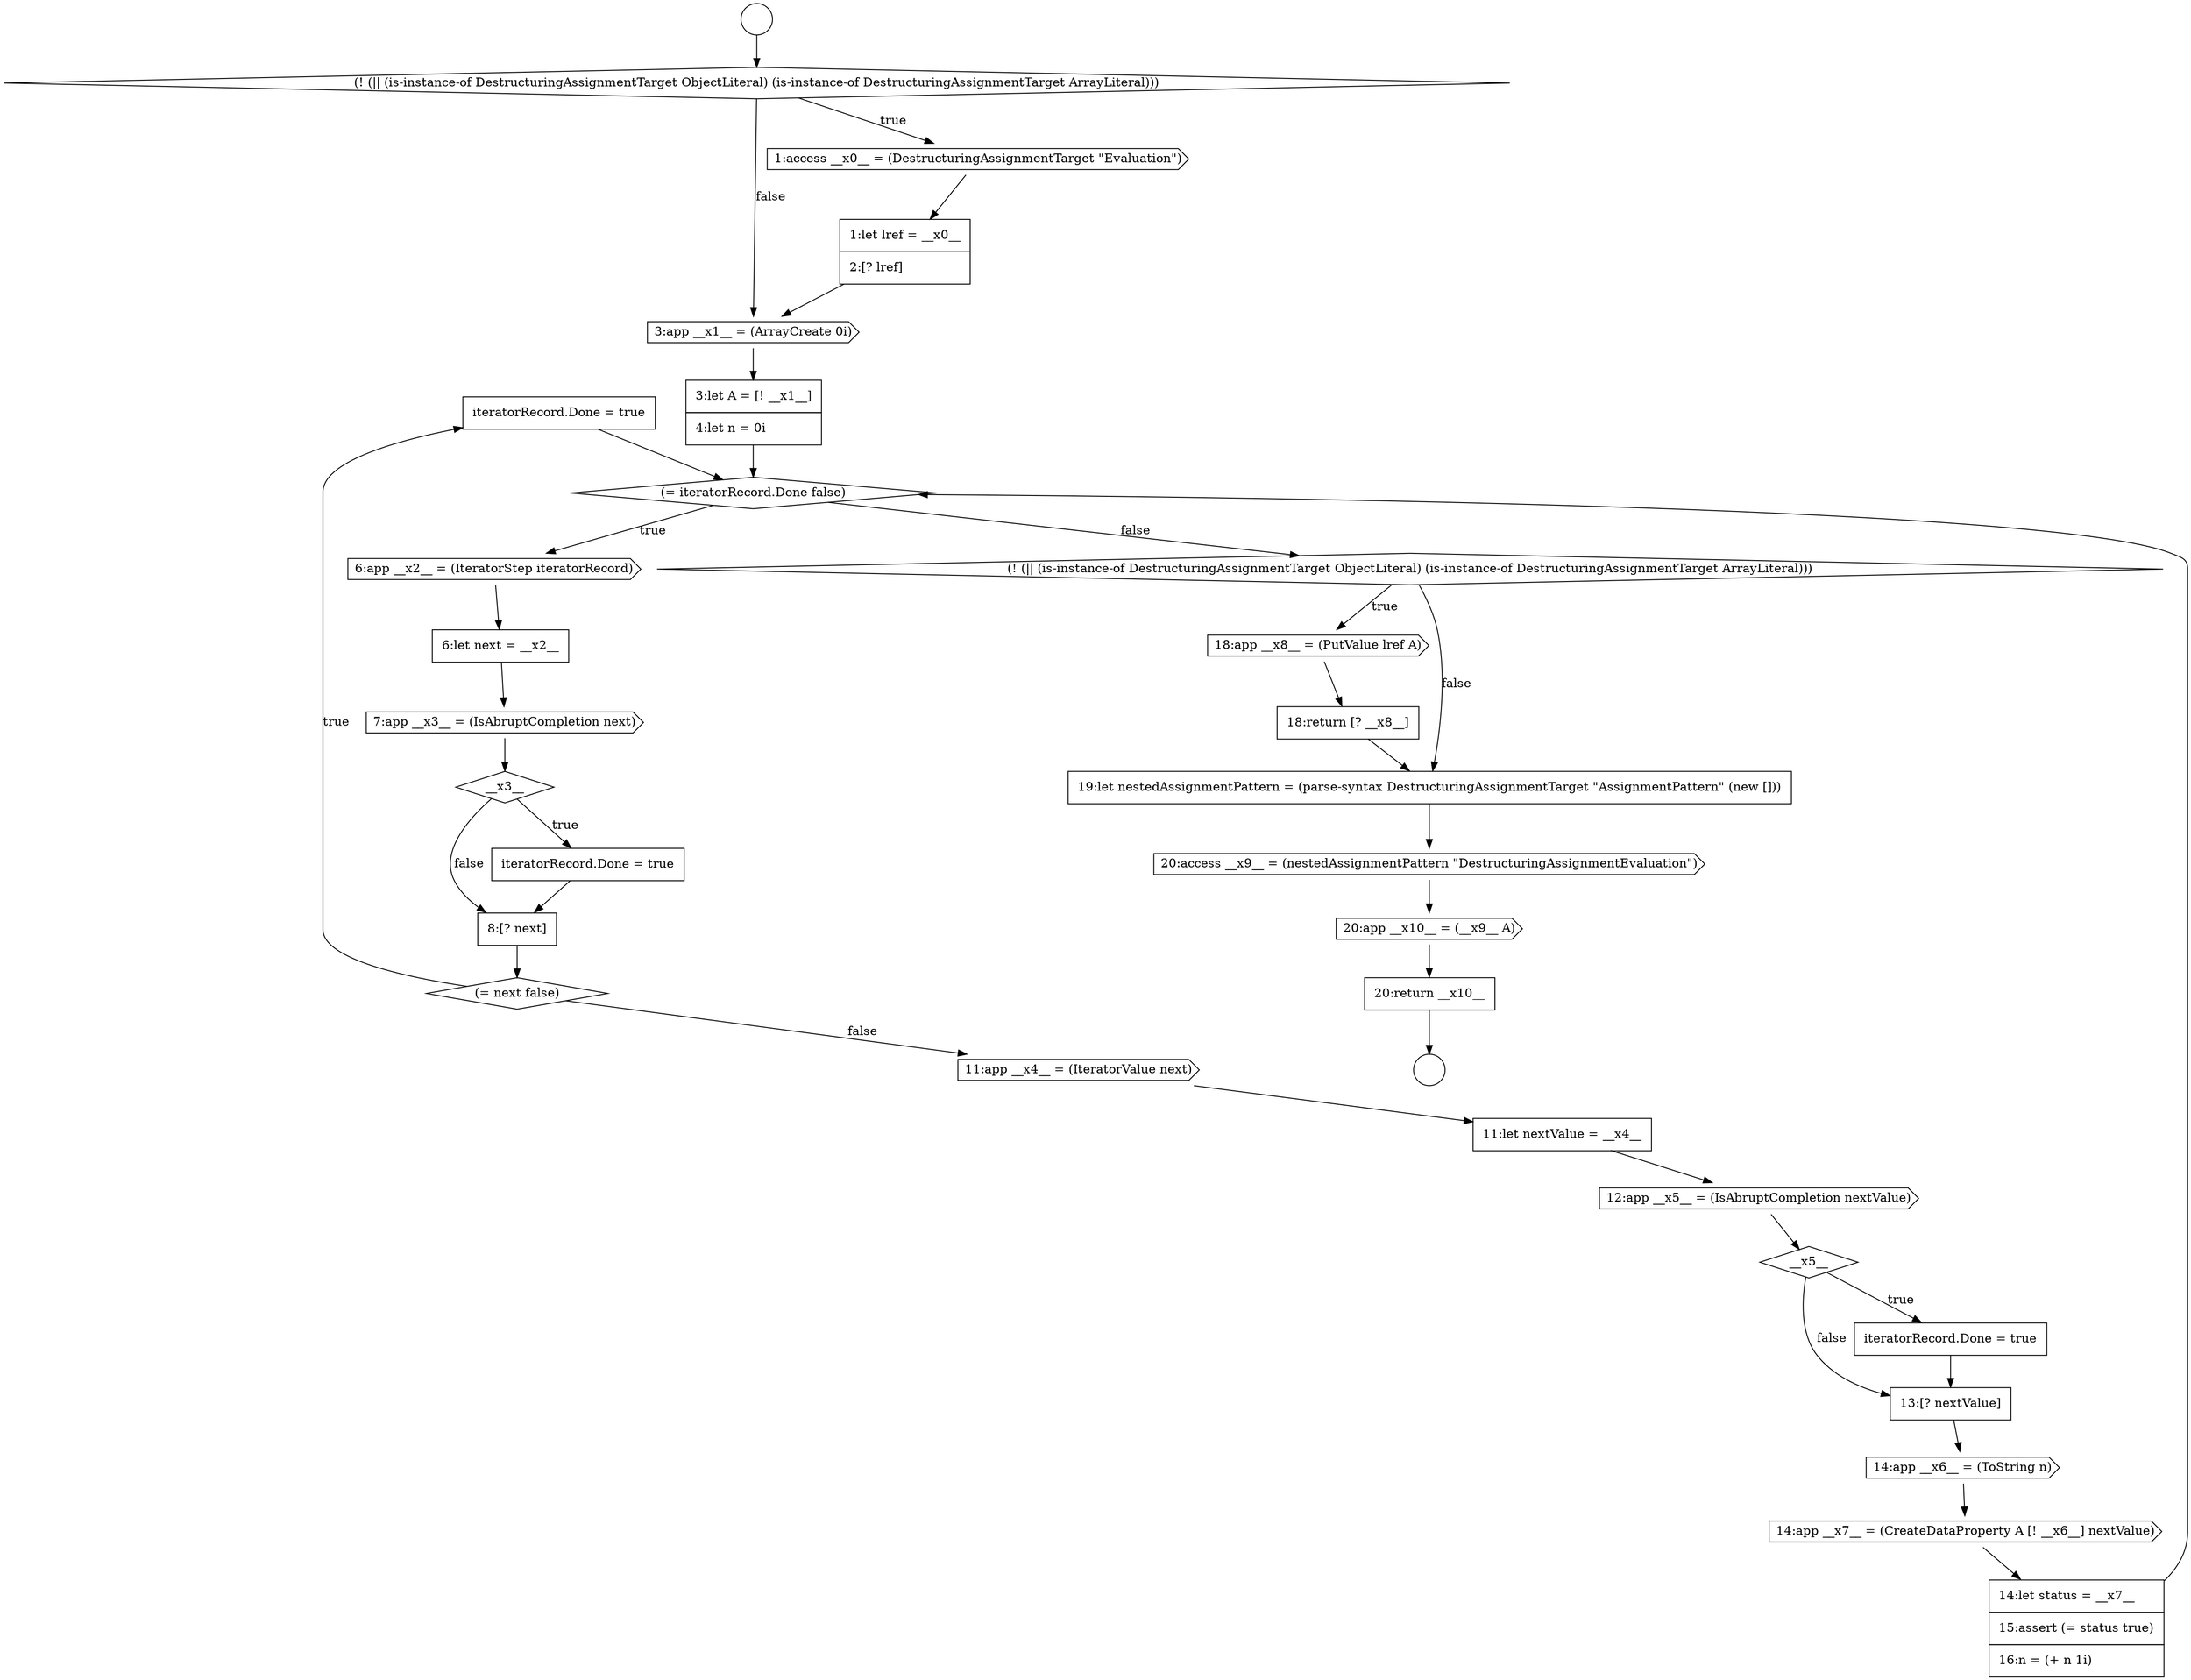 digraph {
  node5383 [shape=none, margin=0, label=<<font color="black">
    <table border="0" cellborder="1" cellspacing="0" cellpadding="10">
      <tr><td align="left">iteratorRecord.Done = true</td></tr>
    </table>
  </font>> color="black" fillcolor="white" style=filled]
  node5393 [shape=diamond, label=<<font color="black">(! (|| (is-instance-of DestructuringAssignmentTarget ObjectLiteral) (is-instance-of DestructuringAssignmentTarget ArrayLiteral)))</font>> color="black" fillcolor="white" style=filled]
  node5397 [shape=cds, label=<<font color="black">20:access __x9__ = (nestedAssignmentPattern &quot;DestructuringAssignmentEvaluation&quot;)</font>> color="black" fillcolor="white" style=filled]
  node5396 [shape=none, margin=0, label=<<font color="black">
    <table border="0" cellborder="1" cellspacing="0" cellpadding="10">
      <tr><td align="left">19:let nestedAssignmentPattern = (parse-syntax DestructuringAssignmentTarget &quot;AssignmentPattern&quot; (new []))</td></tr>
    </table>
  </font>> color="black" fillcolor="white" style=filled]
  node5391 [shape=cds, label=<<font color="black">14:app __x7__ = (CreateDataProperty A [! __x6__] nextValue)</font>> color="black" fillcolor="white" style=filled]
  node5373 [shape=cds, label=<<font color="black">3:app __x1__ = (ArrayCreate 0i)</font>> color="black" fillcolor="white" style=filled]
  node5387 [shape=diamond, label=<<font color="black">__x5__</font>> color="black" fillcolor="white" style=filled]
  node5395 [shape=none, margin=0, label=<<font color="black">
    <table border="0" cellborder="1" cellspacing="0" cellpadding="10">
      <tr><td align="left">18:return [? __x8__]</td></tr>
    </table>
  </font>> color="black" fillcolor="white" style=filled]
  node5381 [shape=none, margin=0, label=<<font color="black">
    <table border="0" cellborder="1" cellspacing="0" cellpadding="10">
      <tr><td align="left">8:[? next]</td></tr>
    </table>
  </font>> color="black" fillcolor="white" style=filled]
  node5392 [shape=none, margin=0, label=<<font color="black">
    <table border="0" cellborder="1" cellspacing="0" cellpadding="10">
      <tr><td align="left">14:let status = __x7__</td></tr>
      <tr><td align="left">15:assert (= status true)</td></tr>
      <tr><td align="left">16:n = (+ n 1i)</td></tr>
    </table>
  </font>> color="black" fillcolor="white" style=filled]
  node5378 [shape=cds, label=<<font color="black">7:app __x3__ = (IsAbruptCompletion next)</font>> color="black" fillcolor="white" style=filled]
  node5376 [shape=cds, label=<<font color="black">6:app __x2__ = (IteratorStep iteratorRecord)</font>> color="black" fillcolor="white" style=filled]
  node5385 [shape=none, margin=0, label=<<font color="black">
    <table border="0" cellborder="1" cellspacing="0" cellpadding="10">
      <tr><td align="left">11:let nextValue = __x4__</td></tr>
    </table>
  </font>> color="black" fillcolor="white" style=filled]
  node5390 [shape=cds, label=<<font color="black">14:app __x6__ = (ToString n)</font>> color="black" fillcolor="white" style=filled]
  node5379 [shape=diamond, label=<<font color="black">__x3__</font>> color="black" fillcolor="white" style=filled]
  node5370 [shape=diamond, label=<<font color="black">(! (|| (is-instance-of DestructuringAssignmentTarget ObjectLiteral) (is-instance-of DestructuringAssignmentTarget ArrayLiteral)))</font>> color="black" fillcolor="white" style=filled]
  node5375 [shape=diamond, label=<<font color="black">(= iteratorRecord.Done false)</font>> color="black" fillcolor="white" style=filled]
  node5384 [shape=cds, label=<<font color="black">11:app __x4__ = (IteratorValue next)</font>> color="black" fillcolor="white" style=filled]
  node5374 [shape=none, margin=0, label=<<font color="black">
    <table border="0" cellborder="1" cellspacing="0" cellpadding="10">
      <tr><td align="left">3:let A = [! __x1__]</td></tr>
      <tr><td align="left">4:let n = 0i</td></tr>
    </table>
  </font>> color="black" fillcolor="white" style=filled]
  node5380 [shape=none, margin=0, label=<<font color="black">
    <table border="0" cellborder="1" cellspacing="0" cellpadding="10">
      <tr><td align="left">iteratorRecord.Done = true</td></tr>
    </table>
  </font>> color="black" fillcolor="white" style=filled]
  node5369 [shape=circle label=" " color="black" fillcolor="white" style=filled]
  node5372 [shape=none, margin=0, label=<<font color="black">
    <table border="0" cellborder="1" cellspacing="0" cellpadding="10">
      <tr><td align="left">1:let lref = __x0__</td></tr>
      <tr><td align="left">2:[? lref]</td></tr>
    </table>
  </font>> color="black" fillcolor="white" style=filled]
  node5377 [shape=none, margin=0, label=<<font color="black">
    <table border="0" cellborder="1" cellspacing="0" cellpadding="10">
      <tr><td align="left">6:let next = __x2__</td></tr>
    </table>
  </font>> color="black" fillcolor="white" style=filled]
  node5388 [shape=none, margin=0, label=<<font color="black">
    <table border="0" cellborder="1" cellspacing="0" cellpadding="10">
      <tr><td align="left">iteratorRecord.Done = true</td></tr>
    </table>
  </font>> color="black" fillcolor="white" style=filled]
  node5399 [shape=none, margin=0, label=<<font color="black">
    <table border="0" cellborder="1" cellspacing="0" cellpadding="10">
      <tr><td align="left">20:return __x10__</td></tr>
    </table>
  </font>> color="black" fillcolor="white" style=filled]
  node5386 [shape=cds, label=<<font color="black">12:app __x5__ = (IsAbruptCompletion nextValue)</font>> color="black" fillcolor="white" style=filled]
  node5389 [shape=none, margin=0, label=<<font color="black">
    <table border="0" cellborder="1" cellspacing="0" cellpadding="10">
      <tr><td align="left">13:[? nextValue]</td></tr>
    </table>
  </font>> color="black" fillcolor="white" style=filled]
  node5382 [shape=diamond, label=<<font color="black">(= next false)</font>> color="black" fillcolor="white" style=filled]
  node5368 [shape=circle label=" " color="black" fillcolor="white" style=filled]
  node5394 [shape=cds, label=<<font color="black">18:app __x8__ = (PutValue lref A)</font>> color="black" fillcolor="white" style=filled]
  node5371 [shape=cds, label=<<font color="black">1:access __x0__ = (DestructuringAssignmentTarget &quot;Evaluation&quot;)</font>> color="black" fillcolor="white" style=filled]
  node5398 [shape=cds, label=<<font color="black">20:app __x10__ = (__x9__ A)</font>> color="black" fillcolor="white" style=filled]
  node5397 -> node5398 [ color="black"]
  node5383 -> node5375 [ color="black"]
  node5372 -> node5373 [ color="black"]
  node5373 -> node5374 [ color="black"]
  node5398 -> node5399 [ color="black"]
  node5379 -> node5380 [label=<<font color="black">true</font>> color="black"]
  node5379 -> node5381 [label=<<font color="black">false</font>> color="black"]
  node5371 -> node5372 [ color="black"]
  node5399 -> node5369 [ color="black"]
  node5375 -> node5376 [label=<<font color="black">true</font>> color="black"]
  node5375 -> node5393 [label=<<font color="black">false</font>> color="black"]
  node5395 -> node5396 [ color="black"]
  node5392 -> node5375 [ color="black"]
  node5381 -> node5382 [ color="black"]
  node5384 -> node5385 [ color="black"]
  node5374 -> node5375 [ color="black"]
  node5370 -> node5371 [label=<<font color="black">true</font>> color="black"]
  node5370 -> node5373 [label=<<font color="black">false</font>> color="black"]
  node5380 -> node5381 [ color="black"]
  node5376 -> node5377 [ color="black"]
  node5386 -> node5387 [ color="black"]
  node5385 -> node5386 [ color="black"]
  node5368 -> node5370 [ color="black"]
  node5394 -> node5395 [ color="black"]
  node5382 -> node5383 [label=<<font color="black">true</font>> color="black"]
  node5382 -> node5384 [label=<<font color="black">false</font>> color="black"]
  node5391 -> node5392 [ color="black"]
  node5393 -> node5394 [label=<<font color="black">true</font>> color="black"]
  node5393 -> node5396 [label=<<font color="black">false</font>> color="black"]
  node5388 -> node5389 [ color="black"]
  node5396 -> node5397 [ color="black"]
  node5378 -> node5379 [ color="black"]
  node5387 -> node5388 [label=<<font color="black">true</font>> color="black"]
  node5387 -> node5389 [label=<<font color="black">false</font>> color="black"]
  node5377 -> node5378 [ color="black"]
  node5390 -> node5391 [ color="black"]
  node5389 -> node5390 [ color="black"]
}
